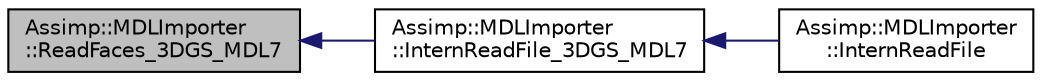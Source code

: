 digraph "Assimp::MDLImporter::ReadFaces_3DGS_MDL7"
{
  edge [fontname="Helvetica",fontsize="10",labelfontname="Helvetica",labelfontsize="10"];
  node [fontname="Helvetica",fontsize="10",shape=record];
  rankdir="LR";
  Node1 [label="Assimp::MDLImporter\l::ReadFaces_3DGS_MDL7",height=0.2,width=0.4,color="black", fillcolor="grey75", style="filled", fontcolor="black"];
  Node1 -> Node2 [dir="back",color="midnightblue",fontsize="10",style="solid"];
  Node2 [label="Assimp::MDLImporter\l::InternReadFile_3DGS_MDL7",height=0.2,width=0.4,color="black", fillcolor="white", style="filled",URL="$class_assimp_1_1_m_d_l_importer.html#a70b64e8b3295003cb86e7703ed23d9cb"];
  Node2 -> Node3 [dir="back",color="midnightblue",fontsize="10",style="solid"];
  Node3 [label="Assimp::MDLImporter\l::InternReadFile",height=0.2,width=0.4,color="black", fillcolor="white", style="filled",URL="$class_assimp_1_1_m_d_l_importer.html#ab95ee90a0d1724dc4876383a782716e1"];
}
